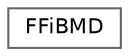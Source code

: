 digraph "Graphical Class Hierarchy"
{
 // INTERACTIVE_SVG=YES
 // LATEX_PDF_SIZE
  bgcolor="transparent";
  edge [fontname=Helvetica,fontsize=10,labelfontname=Helvetica,labelfontsize=10];
  node [fontname=Helvetica,fontsize=10,shape=box,height=0.2,width=0.4];
  rankdir="LR";
  Node0 [id="Node000000",label="FFiBMD",height=0.2,width=0.4,color="grey40", fillcolor="white", style="filled",URL="$db/df3/structFFiBMD.html",tooltip=" "];
}
